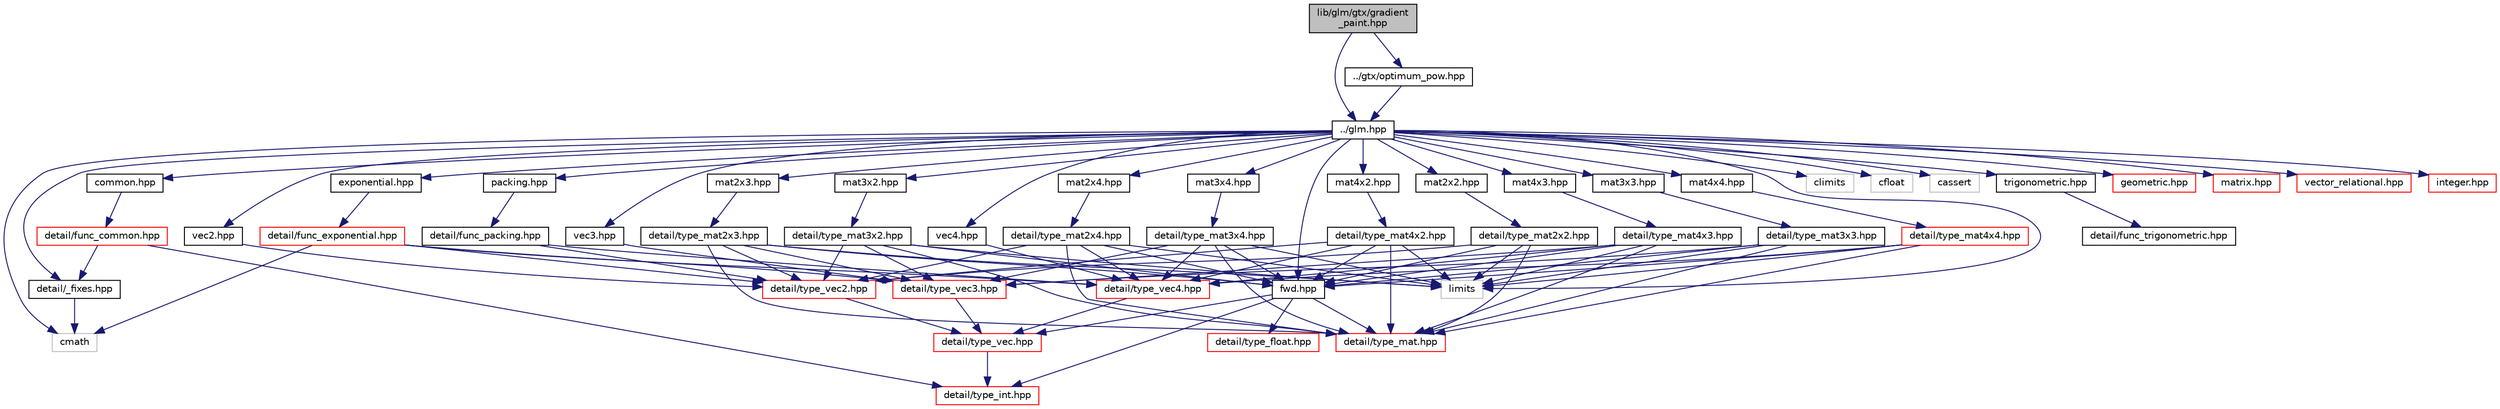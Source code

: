 digraph "lib/glm/gtx/gradient_paint.hpp"
{
  edge [fontname="Helvetica",fontsize="10",labelfontname="Helvetica",labelfontsize="10"];
  node [fontname="Helvetica",fontsize="10",shape=record];
  Node0 [label="lib/glm/gtx/gradient\l_paint.hpp",height=0.2,width=0.4,color="black", fillcolor="grey75", style="filled", fontcolor="black"];
  Node0 -> Node1 [color="midnightblue",fontsize="10",style="solid",fontname="Helvetica"];
  Node1 [label="../glm.hpp",height=0.2,width=0.4,color="black", fillcolor="white", style="filled",URL="$glm_8hpp.html"];
  Node1 -> Node2 [color="midnightblue",fontsize="10",style="solid",fontname="Helvetica"];
  Node2 [label="detail/_fixes.hpp",height=0.2,width=0.4,color="black", fillcolor="white", style="filled",URL="$__fixes_8hpp_source.html"];
  Node2 -> Node3 [color="midnightblue",fontsize="10",style="solid",fontname="Helvetica"];
  Node3 [label="cmath",height=0.2,width=0.4,color="grey75", fillcolor="white", style="filled"];
  Node1 -> Node3 [color="midnightblue",fontsize="10",style="solid",fontname="Helvetica"];
  Node1 -> Node4 [color="midnightblue",fontsize="10",style="solid",fontname="Helvetica"];
  Node4 [label="climits",height=0.2,width=0.4,color="grey75", fillcolor="white", style="filled"];
  Node1 -> Node5 [color="midnightblue",fontsize="10",style="solid",fontname="Helvetica"];
  Node5 [label="cfloat",height=0.2,width=0.4,color="grey75", fillcolor="white", style="filled"];
  Node1 -> Node6 [color="midnightblue",fontsize="10",style="solid",fontname="Helvetica"];
  Node6 [label="limits",height=0.2,width=0.4,color="grey75", fillcolor="white", style="filled"];
  Node1 -> Node7 [color="midnightblue",fontsize="10",style="solid",fontname="Helvetica"];
  Node7 [label="cassert",height=0.2,width=0.4,color="grey75", fillcolor="white", style="filled"];
  Node1 -> Node8 [color="midnightblue",fontsize="10",style="solid",fontname="Helvetica"];
  Node8 [label="fwd.hpp",height=0.2,width=0.4,color="black", fillcolor="white", style="filled",URL="$fwd_8hpp.html"];
  Node8 -> Node9 [color="midnightblue",fontsize="10",style="solid",fontname="Helvetica"];
  Node9 [label="detail/type_int.hpp",height=0.2,width=0.4,color="red", fillcolor="white", style="filled",URL="$type__int_8hpp_source.html"];
  Node8 -> Node11 [color="midnightblue",fontsize="10",style="solid",fontname="Helvetica"];
  Node11 [label="detail/type_float.hpp",height=0.2,width=0.4,color="red", fillcolor="white", style="filled",URL="$type__float_8hpp_source.html"];
  Node8 -> Node12 [color="midnightblue",fontsize="10",style="solid",fontname="Helvetica"];
  Node12 [label="detail/type_vec.hpp",height=0.2,width=0.4,color="red", fillcolor="white", style="filled",URL="$type__vec_8hpp_source.html"];
  Node12 -> Node9 [color="midnightblue",fontsize="10",style="solid",fontname="Helvetica"];
  Node8 -> Node14 [color="midnightblue",fontsize="10",style="solid",fontname="Helvetica"];
  Node14 [label="detail/type_mat.hpp",height=0.2,width=0.4,color="red", fillcolor="white", style="filled",URL="$type__mat_8hpp_source.html"];
  Node1 -> Node15 [color="midnightblue",fontsize="10",style="solid",fontname="Helvetica"];
  Node15 [label="vec2.hpp",height=0.2,width=0.4,color="black", fillcolor="white", style="filled",URL="$vec2_8hpp.html"];
  Node15 -> Node16 [color="midnightblue",fontsize="10",style="solid",fontname="Helvetica"];
  Node16 [label="detail/type_vec2.hpp",height=0.2,width=0.4,color="red", fillcolor="white", style="filled",URL="$type__vec2_8hpp_source.html"];
  Node16 -> Node12 [color="midnightblue",fontsize="10",style="solid",fontname="Helvetica"];
  Node1 -> Node18 [color="midnightblue",fontsize="10",style="solid",fontname="Helvetica"];
  Node18 [label="vec3.hpp",height=0.2,width=0.4,color="black", fillcolor="white", style="filled",URL="$vec3_8hpp.html"];
  Node18 -> Node19 [color="midnightblue",fontsize="10",style="solid",fontname="Helvetica"];
  Node19 [label="detail/type_vec3.hpp",height=0.2,width=0.4,color="red", fillcolor="white", style="filled",URL="$type__vec3_8hpp_source.html"];
  Node19 -> Node12 [color="midnightblue",fontsize="10",style="solid",fontname="Helvetica"];
  Node1 -> Node20 [color="midnightblue",fontsize="10",style="solid",fontname="Helvetica"];
  Node20 [label="vec4.hpp",height=0.2,width=0.4,color="black", fillcolor="white", style="filled",URL="$vec4_8hpp.html"];
  Node20 -> Node21 [color="midnightblue",fontsize="10",style="solid",fontname="Helvetica"];
  Node21 [label="detail/type_vec4.hpp",height=0.2,width=0.4,color="red", fillcolor="white", style="filled",URL="$type__vec4_8hpp_source.html"];
  Node21 -> Node12 [color="midnightblue",fontsize="10",style="solid",fontname="Helvetica"];
  Node1 -> Node22 [color="midnightblue",fontsize="10",style="solid",fontname="Helvetica"];
  Node22 [label="mat2x2.hpp",height=0.2,width=0.4,color="black", fillcolor="white", style="filled",URL="$mat2x2_8hpp.html"];
  Node22 -> Node23 [color="midnightblue",fontsize="10",style="solid",fontname="Helvetica"];
  Node23 [label="detail/type_mat2x2.hpp",height=0.2,width=0.4,color="black", fillcolor="white", style="filled",URL="$type__mat2x2_8hpp_source.html"];
  Node23 -> Node8 [color="midnightblue",fontsize="10",style="solid",fontname="Helvetica"];
  Node23 -> Node16 [color="midnightblue",fontsize="10",style="solid",fontname="Helvetica"];
  Node23 -> Node14 [color="midnightblue",fontsize="10",style="solid",fontname="Helvetica"];
  Node23 -> Node6 [color="midnightblue",fontsize="10",style="solid",fontname="Helvetica"];
  Node1 -> Node24 [color="midnightblue",fontsize="10",style="solid",fontname="Helvetica"];
  Node24 [label="mat2x3.hpp",height=0.2,width=0.4,color="black", fillcolor="white", style="filled",URL="$mat2x3_8hpp.html"];
  Node24 -> Node25 [color="midnightblue",fontsize="10",style="solid",fontname="Helvetica"];
  Node25 [label="detail/type_mat2x3.hpp",height=0.2,width=0.4,color="black", fillcolor="white", style="filled",URL="$type__mat2x3_8hpp_source.html"];
  Node25 -> Node8 [color="midnightblue",fontsize="10",style="solid",fontname="Helvetica"];
  Node25 -> Node16 [color="midnightblue",fontsize="10",style="solid",fontname="Helvetica"];
  Node25 -> Node19 [color="midnightblue",fontsize="10",style="solid",fontname="Helvetica"];
  Node25 -> Node14 [color="midnightblue",fontsize="10",style="solid",fontname="Helvetica"];
  Node25 -> Node6 [color="midnightblue",fontsize="10",style="solid",fontname="Helvetica"];
  Node1 -> Node26 [color="midnightblue",fontsize="10",style="solid",fontname="Helvetica"];
  Node26 [label="mat2x4.hpp",height=0.2,width=0.4,color="black", fillcolor="white", style="filled",URL="$mat2x4_8hpp.html"];
  Node26 -> Node27 [color="midnightblue",fontsize="10",style="solid",fontname="Helvetica"];
  Node27 [label="detail/type_mat2x4.hpp",height=0.2,width=0.4,color="black", fillcolor="white", style="filled",URL="$type__mat2x4_8hpp_source.html"];
  Node27 -> Node8 [color="midnightblue",fontsize="10",style="solid",fontname="Helvetica"];
  Node27 -> Node16 [color="midnightblue",fontsize="10",style="solid",fontname="Helvetica"];
  Node27 -> Node21 [color="midnightblue",fontsize="10",style="solid",fontname="Helvetica"];
  Node27 -> Node14 [color="midnightblue",fontsize="10",style="solid",fontname="Helvetica"];
  Node27 -> Node6 [color="midnightblue",fontsize="10",style="solid",fontname="Helvetica"];
  Node1 -> Node28 [color="midnightblue",fontsize="10",style="solid",fontname="Helvetica"];
  Node28 [label="mat3x2.hpp",height=0.2,width=0.4,color="black", fillcolor="white", style="filled",URL="$mat3x2_8hpp.html"];
  Node28 -> Node29 [color="midnightblue",fontsize="10",style="solid",fontname="Helvetica"];
  Node29 [label="detail/type_mat3x2.hpp",height=0.2,width=0.4,color="black", fillcolor="white", style="filled",URL="$type__mat3x2_8hpp_source.html"];
  Node29 -> Node8 [color="midnightblue",fontsize="10",style="solid",fontname="Helvetica"];
  Node29 -> Node16 [color="midnightblue",fontsize="10",style="solid",fontname="Helvetica"];
  Node29 -> Node19 [color="midnightblue",fontsize="10",style="solid",fontname="Helvetica"];
  Node29 -> Node14 [color="midnightblue",fontsize="10",style="solid",fontname="Helvetica"];
  Node29 -> Node6 [color="midnightblue",fontsize="10",style="solid",fontname="Helvetica"];
  Node1 -> Node30 [color="midnightblue",fontsize="10",style="solid",fontname="Helvetica"];
  Node30 [label="mat3x3.hpp",height=0.2,width=0.4,color="black", fillcolor="white", style="filled",URL="$mat3x3_8hpp.html"];
  Node30 -> Node31 [color="midnightblue",fontsize="10",style="solid",fontname="Helvetica"];
  Node31 [label="detail/type_mat3x3.hpp",height=0.2,width=0.4,color="black", fillcolor="white", style="filled",URL="$type__mat3x3_8hpp_source.html"];
  Node31 -> Node8 [color="midnightblue",fontsize="10",style="solid",fontname="Helvetica"];
  Node31 -> Node19 [color="midnightblue",fontsize="10",style="solid",fontname="Helvetica"];
  Node31 -> Node14 [color="midnightblue",fontsize="10",style="solid",fontname="Helvetica"];
  Node31 -> Node6 [color="midnightblue",fontsize="10",style="solid",fontname="Helvetica"];
  Node1 -> Node32 [color="midnightblue",fontsize="10",style="solid",fontname="Helvetica"];
  Node32 [label="mat3x4.hpp",height=0.2,width=0.4,color="black", fillcolor="white", style="filled",URL="$mat3x4_8hpp.html"];
  Node32 -> Node33 [color="midnightblue",fontsize="10",style="solid",fontname="Helvetica"];
  Node33 [label="detail/type_mat3x4.hpp",height=0.2,width=0.4,color="black", fillcolor="white", style="filled",URL="$type__mat3x4_8hpp_source.html"];
  Node33 -> Node8 [color="midnightblue",fontsize="10",style="solid",fontname="Helvetica"];
  Node33 -> Node19 [color="midnightblue",fontsize="10",style="solid",fontname="Helvetica"];
  Node33 -> Node21 [color="midnightblue",fontsize="10",style="solid",fontname="Helvetica"];
  Node33 -> Node14 [color="midnightblue",fontsize="10",style="solid",fontname="Helvetica"];
  Node33 -> Node6 [color="midnightblue",fontsize="10",style="solid",fontname="Helvetica"];
  Node1 -> Node34 [color="midnightblue",fontsize="10",style="solid",fontname="Helvetica"];
  Node34 [label="mat4x2.hpp",height=0.2,width=0.4,color="black", fillcolor="white", style="filled",URL="$mat4x2_8hpp.html"];
  Node34 -> Node35 [color="midnightblue",fontsize="10",style="solid",fontname="Helvetica"];
  Node35 [label="detail/type_mat4x2.hpp",height=0.2,width=0.4,color="black", fillcolor="white", style="filled",URL="$type__mat4x2_8hpp_source.html"];
  Node35 -> Node8 [color="midnightblue",fontsize="10",style="solid",fontname="Helvetica"];
  Node35 -> Node16 [color="midnightblue",fontsize="10",style="solid",fontname="Helvetica"];
  Node35 -> Node21 [color="midnightblue",fontsize="10",style="solid",fontname="Helvetica"];
  Node35 -> Node14 [color="midnightblue",fontsize="10",style="solid",fontname="Helvetica"];
  Node35 -> Node6 [color="midnightblue",fontsize="10",style="solid",fontname="Helvetica"];
  Node1 -> Node36 [color="midnightblue",fontsize="10",style="solid",fontname="Helvetica"];
  Node36 [label="mat4x3.hpp",height=0.2,width=0.4,color="black", fillcolor="white", style="filled",URL="$mat4x3_8hpp_source.html"];
  Node36 -> Node37 [color="midnightblue",fontsize="10",style="solid",fontname="Helvetica"];
  Node37 [label="detail/type_mat4x3.hpp",height=0.2,width=0.4,color="black", fillcolor="white", style="filled",URL="$type__mat4x3_8hpp_source.html"];
  Node37 -> Node8 [color="midnightblue",fontsize="10",style="solid",fontname="Helvetica"];
  Node37 -> Node19 [color="midnightblue",fontsize="10",style="solid",fontname="Helvetica"];
  Node37 -> Node21 [color="midnightblue",fontsize="10",style="solid",fontname="Helvetica"];
  Node37 -> Node14 [color="midnightblue",fontsize="10",style="solid",fontname="Helvetica"];
  Node37 -> Node6 [color="midnightblue",fontsize="10",style="solid",fontname="Helvetica"];
  Node1 -> Node38 [color="midnightblue",fontsize="10",style="solid",fontname="Helvetica"];
  Node38 [label="mat4x4.hpp",height=0.2,width=0.4,color="black", fillcolor="white", style="filled",URL="$mat4x4_8hpp.html"];
  Node38 -> Node39 [color="midnightblue",fontsize="10",style="solid",fontname="Helvetica"];
  Node39 [label="detail/type_mat4x4.hpp",height=0.2,width=0.4,color="red", fillcolor="white", style="filled",URL="$type__mat4x4_8hpp_source.html"];
  Node39 -> Node8 [color="midnightblue",fontsize="10",style="solid",fontname="Helvetica"];
  Node39 -> Node21 [color="midnightblue",fontsize="10",style="solid",fontname="Helvetica"];
  Node39 -> Node14 [color="midnightblue",fontsize="10",style="solid",fontname="Helvetica"];
  Node39 -> Node6 [color="midnightblue",fontsize="10",style="solid",fontname="Helvetica"];
  Node1 -> Node40 [color="midnightblue",fontsize="10",style="solid",fontname="Helvetica"];
  Node40 [label="trigonometric.hpp",height=0.2,width=0.4,color="black", fillcolor="white", style="filled",URL="$trigonometric_8hpp.html"];
  Node40 -> Node41 [color="midnightblue",fontsize="10",style="solid",fontname="Helvetica"];
  Node41 [label="detail/func_trigonometric.hpp",height=0.2,width=0.4,color="black", fillcolor="white", style="filled",URL="$func__trigonometric_8hpp_source.html"];
  Node1 -> Node42 [color="midnightblue",fontsize="10",style="solid",fontname="Helvetica"];
  Node42 [label="exponential.hpp",height=0.2,width=0.4,color="black", fillcolor="white", style="filled",URL="$exponential_8hpp.html"];
  Node42 -> Node43 [color="midnightblue",fontsize="10",style="solid",fontname="Helvetica"];
  Node43 [label="detail/func_exponential.hpp",height=0.2,width=0.4,color="red", fillcolor="white", style="filled",URL="$func__exponential_8hpp_source.html"];
  Node43 -> Node16 [color="midnightblue",fontsize="10",style="solid",fontname="Helvetica"];
  Node43 -> Node19 [color="midnightblue",fontsize="10",style="solid",fontname="Helvetica"];
  Node43 -> Node21 [color="midnightblue",fontsize="10",style="solid",fontname="Helvetica"];
  Node43 -> Node3 [color="midnightblue",fontsize="10",style="solid",fontname="Helvetica"];
  Node1 -> Node45 [color="midnightblue",fontsize="10",style="solid",fontname="Helvetica"];
  Node45 [label="common.hpp",height=0.2,width=0.4,color="black", fillcolor="white", style="filled",URL="$common_8hpp.html"];
  Node45 -> Node46 [color="midnightblue",fontsize="10",style="solid",fontname="Helvetica"];
  Node46 [label="detail/func_common.hpp",height=0.2,width=0.4,color="red", fillcolor="white", style="filled",URL="$func__common_8hpp_source.html"];
  Node46 -> Node9 [color="midnightblue",fontsize="10",style="solid",fontname="Helvetica"];
  Node46 -> Node2 [color="midnightblue",fontsize="10",style="solid",fontname="Helvetica"];
  Node1 -> Node47 [color="midnightblue",fontsize="10",style="solid",fontname="Helvetica"];
  Node47 [label="packing.hpp",height=0.2,width=0.4,color="black", fillcolor="white", style="filled",URL="$packing_8hpp.html"];
  Node47 -> Node48 [color="midnightblue",fontsize="10",style="solid",fontname="Helvetica"];
  Node48 [label="detail/func_packing.hpp",height=0.2,width=0.4,color="black", fillcolor="white", style="filled",URL="$func__packing_8hpp_source.html"];
  Node48 -> Node16 [color="midnightblue",fontsize="10",style="solid",fontname="Helvetica"];
  Node48 -> Node21 [color="midnightblue",fontsize="10",style="solid",fontname="Helvetica"];
  Node1 -> Node49 [color="midnightblue",fontsize="10",style="solid",fontname="Helvetica"];
  Node49 [label="geometric.hpp",height=0.2,width=0.4,color="red", fillcolor="white", style="filled",URL="$geometric_8hpp.html"];
  Node1 -> Node51 [color="midnightblue",fontsize="10",style="solid",fontname="Helvetica"];
  Node51 [label="matrix.hpp",height=0.2,width=0.4,color="red", fillcolor="white", style="filled",URL="$matrix_8hpp.html"];
  Node1 -> Node53 [color="midnightblue",fontsize="10",style="solid",fontname="Helvetica"];
  Node53 [label="vector_relational.hpp",height=0.2,width=0.4,color="red", fillcolor="white", style="filled",URL="$vector__relational_8hpp.html"];
  Node1 -> Node55 [color="midnightblue",fontsize="10",style="solid",fontname="Helvetica"];
  Node55 [label="integer.hpp",height=0.2,width=0.4,color="red", fillcolor="white", style="filled",URL="$integer_8hpp.html"];
  Node0 -> Node57 [color="midnightblue",fontsize="10",style="solid",fontname="Helvetica"];
  Node57 [label="../gtx/optimum_pow.hpp",height=0.2,width=0.4,color="black", fillcolor="white", style="filled",URL="$optimum__pow_8hpp.html"];
  Node57 -> Node1 [color="midnightblue",fontsize="10",style="solid",fontname="Helvetica"];
}
